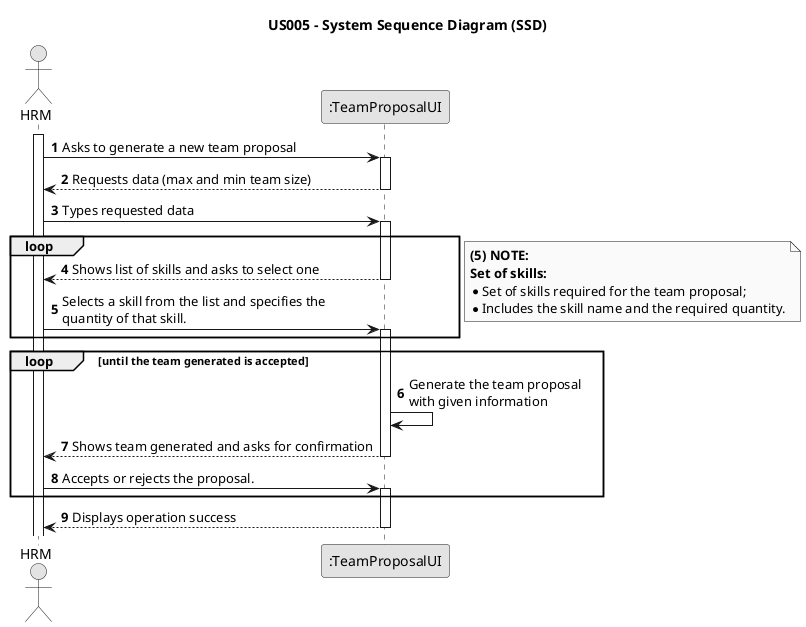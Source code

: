 @startuml
skinparam monochrome true
skinparam packageStyle rectangle
skinparam shadowing false

title US005 - System Sequence Diagram (SSD)

autonumber

actor "HRM" as Employee
participant ":TeamProposalUI" as System


activate Employee

    Employee -> System : Asks to generate a new team proposal
    activate System

        System --> Employee : Requests data (max and min team size)
    deactivate System

    Employee -> System : Types requested data


        loop
            activate System

                System --> Employee : Shows list of skills and asks to select one
            deactivate System

            Employee -> System : Selects a skill from the list and specifies the \nquantity of that skill.
            activate System
        end loop

        note right
                **(5) NOTE:**
                **Set of skills:**
                *Set of skills required for the team proposal;
                *Includes the skill name and the required quantity.
        end note

    loop until the team generated is accepted
    System -> System: Generate the team proposal\nwith given information


        System --> Employee : Shows team generated and asks for confirmation

    deactivate System
    Employee -> System : Accepts or rejects the proposal.
    activate System
    end loop


    activate System

        System --> Employee : Displays operation success
    deactivate System

@enduml
